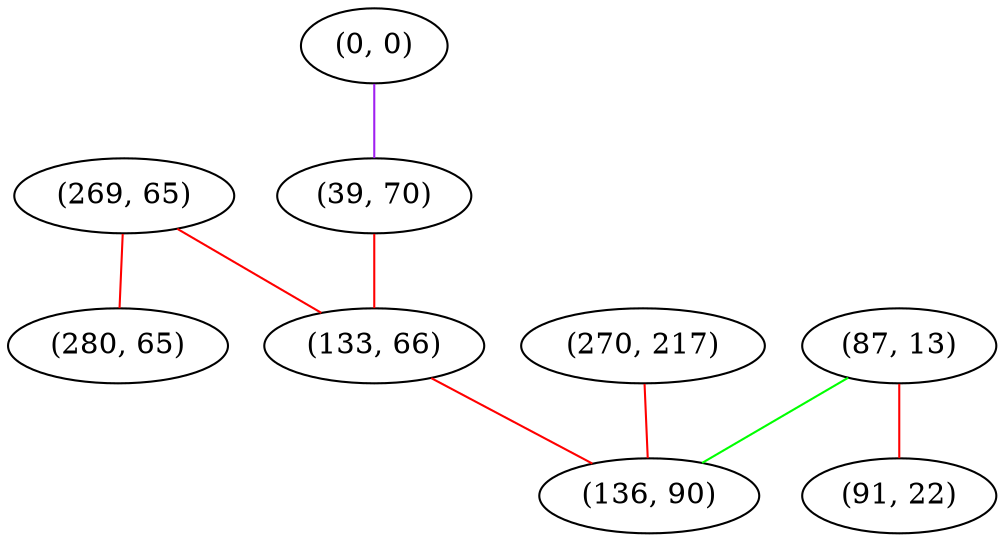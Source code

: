 graph "" {
"(269, 65)";
"(0, 0)";
"(39, 70)";
"(270, 217)";
"(280, 65)";
"(87, 13)";
"(133, 66)";
"(136, 90)";
"(91, 22)";
"(269, 65)" -- "(280, 65)"  [color=red, key=0, weight=1];
"(269, 65)" -- "(133, 66)"  [color=red, key=0, weight=1];
"(0, 0)" -- "(39, 70)"  [color=purple, key=0, weight=4];
"(39, 70)" -- "(133, 66)"  [color=red, key=0, weight=1];
"(270, 217)" -- "(136, 90)"  [color=red, key=0, weight=1];
"(87, 13)" -- "(136, 90)"  [color=green, key=0, weight=2];
"(87, 13)" -- "(91, 22)"  [color=red, key=0, weight=1];
"(133, 66)" -- "(136, 90)"  [color=red, key=0, weight=1];
}
